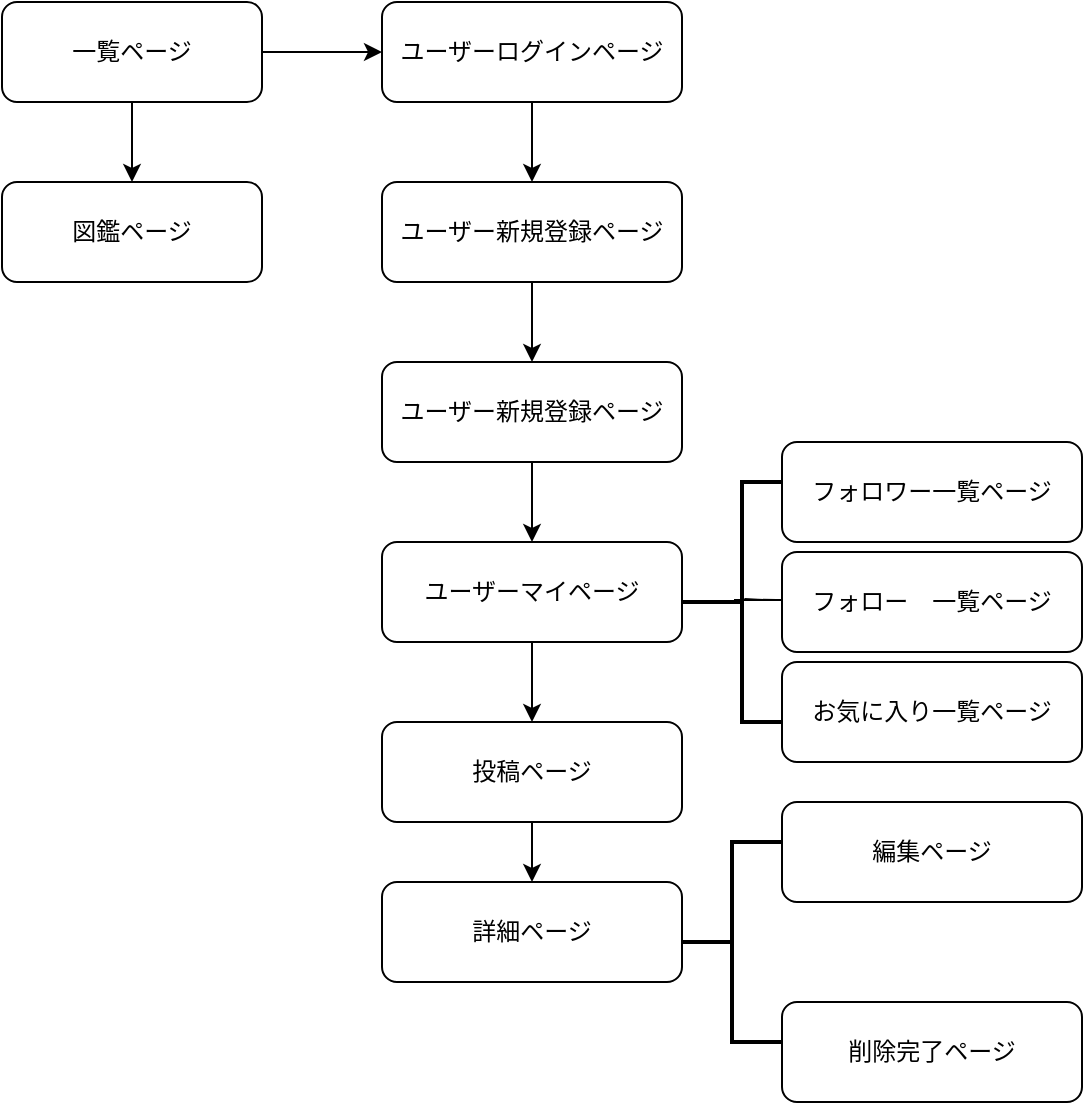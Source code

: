 <mxfile>
    <diagram id="48_lY-dDqV7F-51ze7b4" name="ページ1">
        <mxGraphModel dx="867" dy="494" grid="1" gridSize="10" guides="1" tooltips="1" connect="1" arrows="1" fold="1" page="1" pageScale="1" pageWidth="827" pageHeight="1169" math="0" shadow="0">
            <root>
                <mxCell id="0"/>
                <mxCell id="1" parent="0"/>
                <mxCell id="13" value="" style="edgeStyle=none;html=1;entryX=0;entryY=0.5;entryDx=0;entryDy=0;entryPerimeter=0;" edge="1" parent="1" source="3" target="4">
                    <mxGeometry relative="1" as="geometry"/>
                </mxCell>
                <mxCell id="39" value="" style="edgeStyle=orthogonalEdgeStyle;html=1;" edge="1" parent="1" source="3" target="38">
                    <mxGeometry relative="1" as="geometry"/>
                </mxCell>
                <mxCell id="3" value="一覧ページ" style="rounded=1;whiteSpace=wrap;html=1;" vertex="1" parent="1">
                    <mxGeometry x="80" y="50" width="130" height="50" as="geometry"/>
                </mxCell>
                <mxCell id="14" value="" style="edgeStyle=none;html=1;" edge="1" parent="1" source="4" target="6">
                    <mxGeometry relative="1" as="geometry"/>
                </mxCell>
                <mxCell id="4" value="ユーザーログインページ" style="rounded=1;whiteSpace=wrap;html=1;" vertex="1" parent="1">
                    <mxGeometry x="270" y="50" width="150" height="50" as="geometry"/>
                </mxCell>
                <mxCell id="15" value="" style="edgeStyle=none;html=1;" edge="1" parent="1" source="6" target="7">
                    <mxGeometry relative="1" as="geometry"/>
                </mxCell>
                <mxCell id="6" value="ユーザー新規登録ページ" style="rounded=1;whiteSpace=wrap;html=1;" vertex="1" parent="1">
                    <mxGeometry x="270" y="140" width="150" height="50" as="geometry"/>
                </mxCell>
                <mxCell id="16" value="" style="edgeStyle=none;html=1;" edge="1" parent="1" source="7" target="8">
                    <mxGeometry relative="1" as="geometry"/>
                </mxCell>
                <mxCell id="7" value="ユーザー新規登録ページ" style="rounded=1;whiteSpace=wrap;html=1;" vertex="1" parent="1">
                    <mxGeometry x="270" y="230" width="150" height="50" as="geometry"/>
                </mxCell>
                <mxCell id="17" value="" style="edgeStyle=none;html=1;" edge="1" parent="1" source="8" target="9">
                    <mxGeometry relative="1" as="geometry"/>
                </mxCell>
                <mxCell id="8" value="ユーザーマイページ" style="rounded=1;whiteSpace=wrap;html=1;" vertex="1" parent="1">
                    <mxGeometry x="270" y="320" width="150" height="50" as="geometry"/>
                </mxCell>
                <mxCell id="18" value="" style="edgeStyle=none;html=1;" edge="1" parent="1" source="9" target="10">
                    <mxGeometry relative="1" as="geometry"/>
                </mxCell>
                <mxCell id="9" value="投稿ページ" style="rounded=1;whiteSpace=wrap;html=1;" vertex="1" parent="1">
                    <mxGeometry x="270" y="410" width="150" height="50" as="geometry"/>
                </mxCell>
                <mxCell id="10" value="詳細ページ" style="rounded=1;whiteSpace=wrap;html=1;" vertex="1" parent="1">
                    <mxGeometry x="270" y="490" width="150" height="50" as="geometry"/>
                </mxCell>
                <mxCell id="11" value="編集ページ" style="rounded=1;whiteSpace=wrap;html=1;" vertex="1" parent="1">
                    <mxGeometry x="470" y="450" width="150" height="50" as="geometry"/>
                </mxCell>
                <mxCell id="12" value="削除完了ページ" style="rounded=1;whiteSpace=wrap;html=1;" vertex="1" parent="1">
                    <mxGeometry x="470" y="550" width="150" height="50" as="geometry"/>
                </mxCell>
                <mxCell id="24" value="" style="strokeWidth=2;html=1;shape=mxgraph.flowchart.annotation_2;align=left;labelPosition=right;pointerEvents=1;" vertex="1" parent="1">
                    <mxGeometry x="420" y="470" width="50" height="100" as="geometry"/>
                </mxCell>
                <mxCell id="26" value="" style="strokeWidth=2;html=1;shape=mxgraph.flowchart.annotation_2;align=left;labelPosition=right;pointerEvents=1;" vertex="1" parent="1">
                    <mxGeometry x="420" y="290" width="60" height="120" as="geometry"/>
                </mxCell>
                <mxCell id="33" value="" style="endArrow=none;html=1;exitX=0.52;exitY=0.488;exitDx=0;exitDy=0;exitPerimeter=0;" edge="1" parent="1" source="26">
                    <mxGeometry width="50" height="50" relative="1" as="geometry">
                        <mxPoint x="390" y="510" as="sourcePoint"/>
                        <mxPoint x="446" y="349" as="targetPoint"/>
                        <Array as="points">
                            <mxPoint x="460" y="349"/>
                            <mxPoint x="480" y="349"/>
                        </Array>
                    </mxGeometry>
                </mxCell>
                <mxCell id="34" value="フォロワー一覧ページ" style="rounded=1;whiteSpace=wrap;html=1;" vertex="1" parent="1">
                    <mxGeometry x="470" y="270" width="150" height="50" as="geometry"/>
                </mxCell>
                <mxCell id="35" value="フォロー　一覧ページ" style="rounded=1;whiteSpace=wrap;html=1;" vertex="1" parent="1">
                    <mxGeometry x="470" y="325" width="150" height="50" as="geometry"/>
                </mxCell>
                <mxCell id="36" value="お気に入り一覧ページ" style="rounded=1;whiteSpace=wrap;html=1;" vertex="1" parent="1">
                    <mxGeometry x="470" y="380" width="150" height="50" as="geometry"/>
                </mxCell>
                <mxCell id="38" value="図鑑ページ" style="rounded=1;whiteSpace=wrap;html=1;" vertex="1" parent="1">
                    <mxGeometry x="80" y="140" width="130" height="50" as="geometry"/>
                </mxCell>
            </root>
        </mxGraphModel>
    </diagram>
</mxfile>